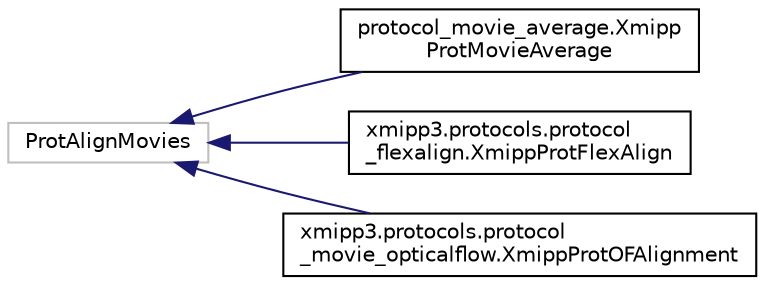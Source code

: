 digraph "Graphical Class Hierarchy"
{
  edge [fontname="Helvetica",fontsize="10",labelfontname="Helvetica",labelfontsize="10"];
  node [fontname="Helvetica",fontsize="10",shape=record];
  rankdir="LR";
  Node440 [label="ProtAlignMovies",height=0.2,width=0.4,color="grey75", fillcolor="white", style="filled"];
  Node440 -> Node0 [dir="back",color="midnightblue",fontsize="10",style="solid",fontname="Helvetica"];
  Node0 [label="protocol_movie_average.Xmipp\lProtMovieAverage",height=0.2,width=0.4,color="black", fillcolor="white", style="filled",URL="$classprotocol__movie__average_1_1XmippProtMovieAverage.html"];
  Node440 -> Node442 [dir="back",color="midnightblue",fontsize="10",style="solid",fontname="Helvetica"];
  Node442 [label="xmipp3.protocols.protocol\l_flexalign.XmippProtFlexAlign",height=0.2,width=0.4,color="black", fillcolor="white", style="filled",URL="$classxmipp3_1_1protocols_1_1protocol__flexalign_1_1XmippProtFlexAlign.html"];
  Node440 -> Node443 [dir="back",color="midnightblue",fontsize="10",style="solid",fontname="Helvetica"];
  Node443 [label="xmipp3.protocols.protocol\l_movie_opticalflow.XmippProtOFAlignment",height=0.2,width=0.4,color="black", fillcolor="white", style="filled",URL="$classxmipp3_1_1protocols_1_1protocol__movie__opticalflow_1_1XmippProtOFAlignment.html"];
}

